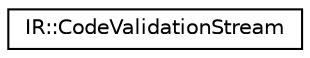 digraph "Graphical Class Hierarchy"
{
  edge [fontname="Helvetica",fontsize="10",labelfontname="Helvetica",labelfontsize="10"];
  node [fontname="Helvetica",fontsize="10",shape=record];
  rankdir="LR";
  Node0 [label="IR::CodeValidationStream",height=0.2,width=0.4,color="black", fillcolor="white", style="filled",URL="$struct_i_r_1_1_code_validation_stream.html"];
}
